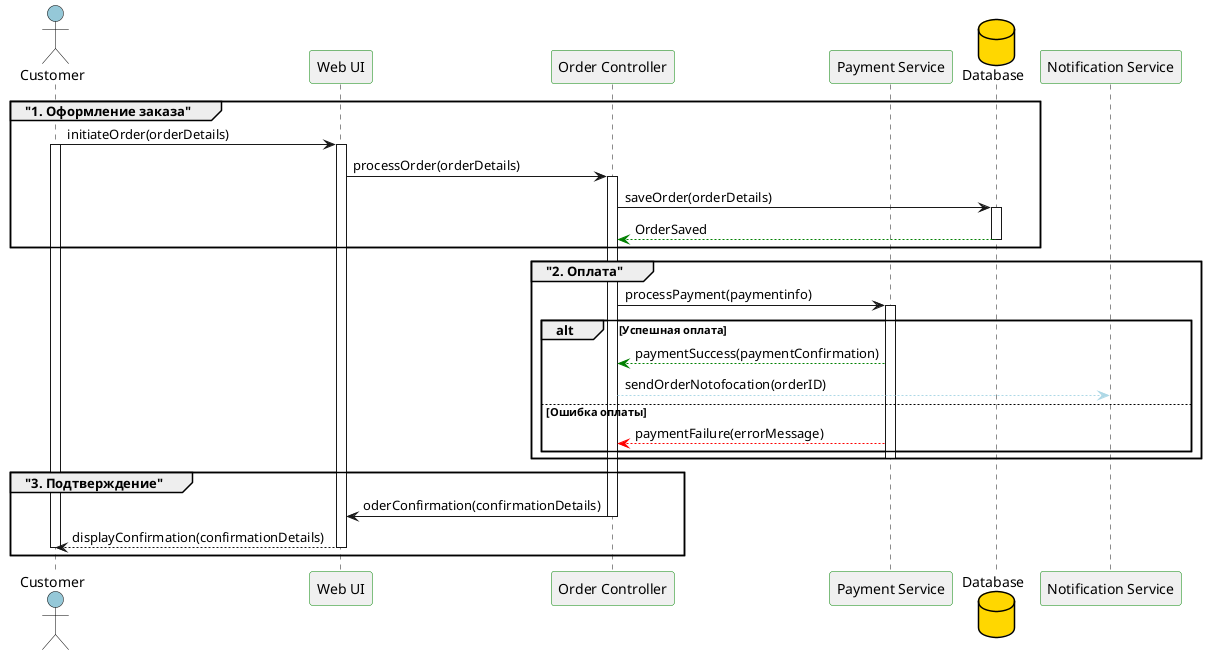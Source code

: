 @startuml
skinparam actor {
    BackgroundColor #95C8D8
    borderColor Black
}
skinparam participant {
    BackgroundColor #F0F0F0
    borderColor Green
}
skinparam database {
    BackgroundColor #FFD700
    borderColor Black
}
actor Customer as C
participant "Web UI" as UI
participant "Order Controller" as OC
participant "Payment Service" as PS
database "Database" as DB
participant "Notification Service" as NS

group "1. Оформление заказа"
C -> UI : initiateOrder(orderDetails)
activate C
activate UI
UI -> OC : processOrder(orderDetails)
activate OC
OC -> DB : saveOrder(orderDetails)
activate DB
DB -[#green]-> OC : OrderSaved
deactivate DB
end

group "2. Оплата"
OC -> PS : processPayment(paymentinfo)
activate PS
alt Успешная оплата
PS -[#green]-> OC : paymentSuccess(paymentConfirmation) 
OC -[#lightblue]-> NS : sendOrderNotofocation(orderID)
else Ошибка оплаты
PS -[#Red]-> OC : paymentFailure(errorMessage) 
end alt
deactivate PS
end

group "3. Подтверждение"
OC -> UI : oderConfirmation(confirmationDetails)
deactivate OC
UI --> C : displayConfirmation(confirmationDetails)
deactivate UI
deactivate C
end
@enduml